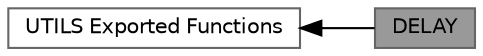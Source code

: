 digraph "DELAY"
{
 // LATEX_PDF_SIZE
  bgcolor="transparent";
  edge [fontname=Helvetica,fontsize=10,labelfontname=Helvetica,labelfontsize=10];
  node [fontname=Helvetica,fontsize=10,shape=box,height=0.2,width=0.4];
  rankdir=LR;
  Node1 [id="Node000001",label="DELAY",height=0.2,width=0.4,color="gray40", fillcolor="grey60", style="filled", fontcolor="black",tooltip=" "];
  Node2 [id="Node000002",label="UTILS Exported Functions",height=0.2,width=0.4,color="grey40", fillcolor="white", style="filled",URL="$group___u_t_i_l_s___l_l___exported___functions.html",tooltip=" "];
  Node2->Node1 [shape=plaintext, dir="back", style="solid"];
}
